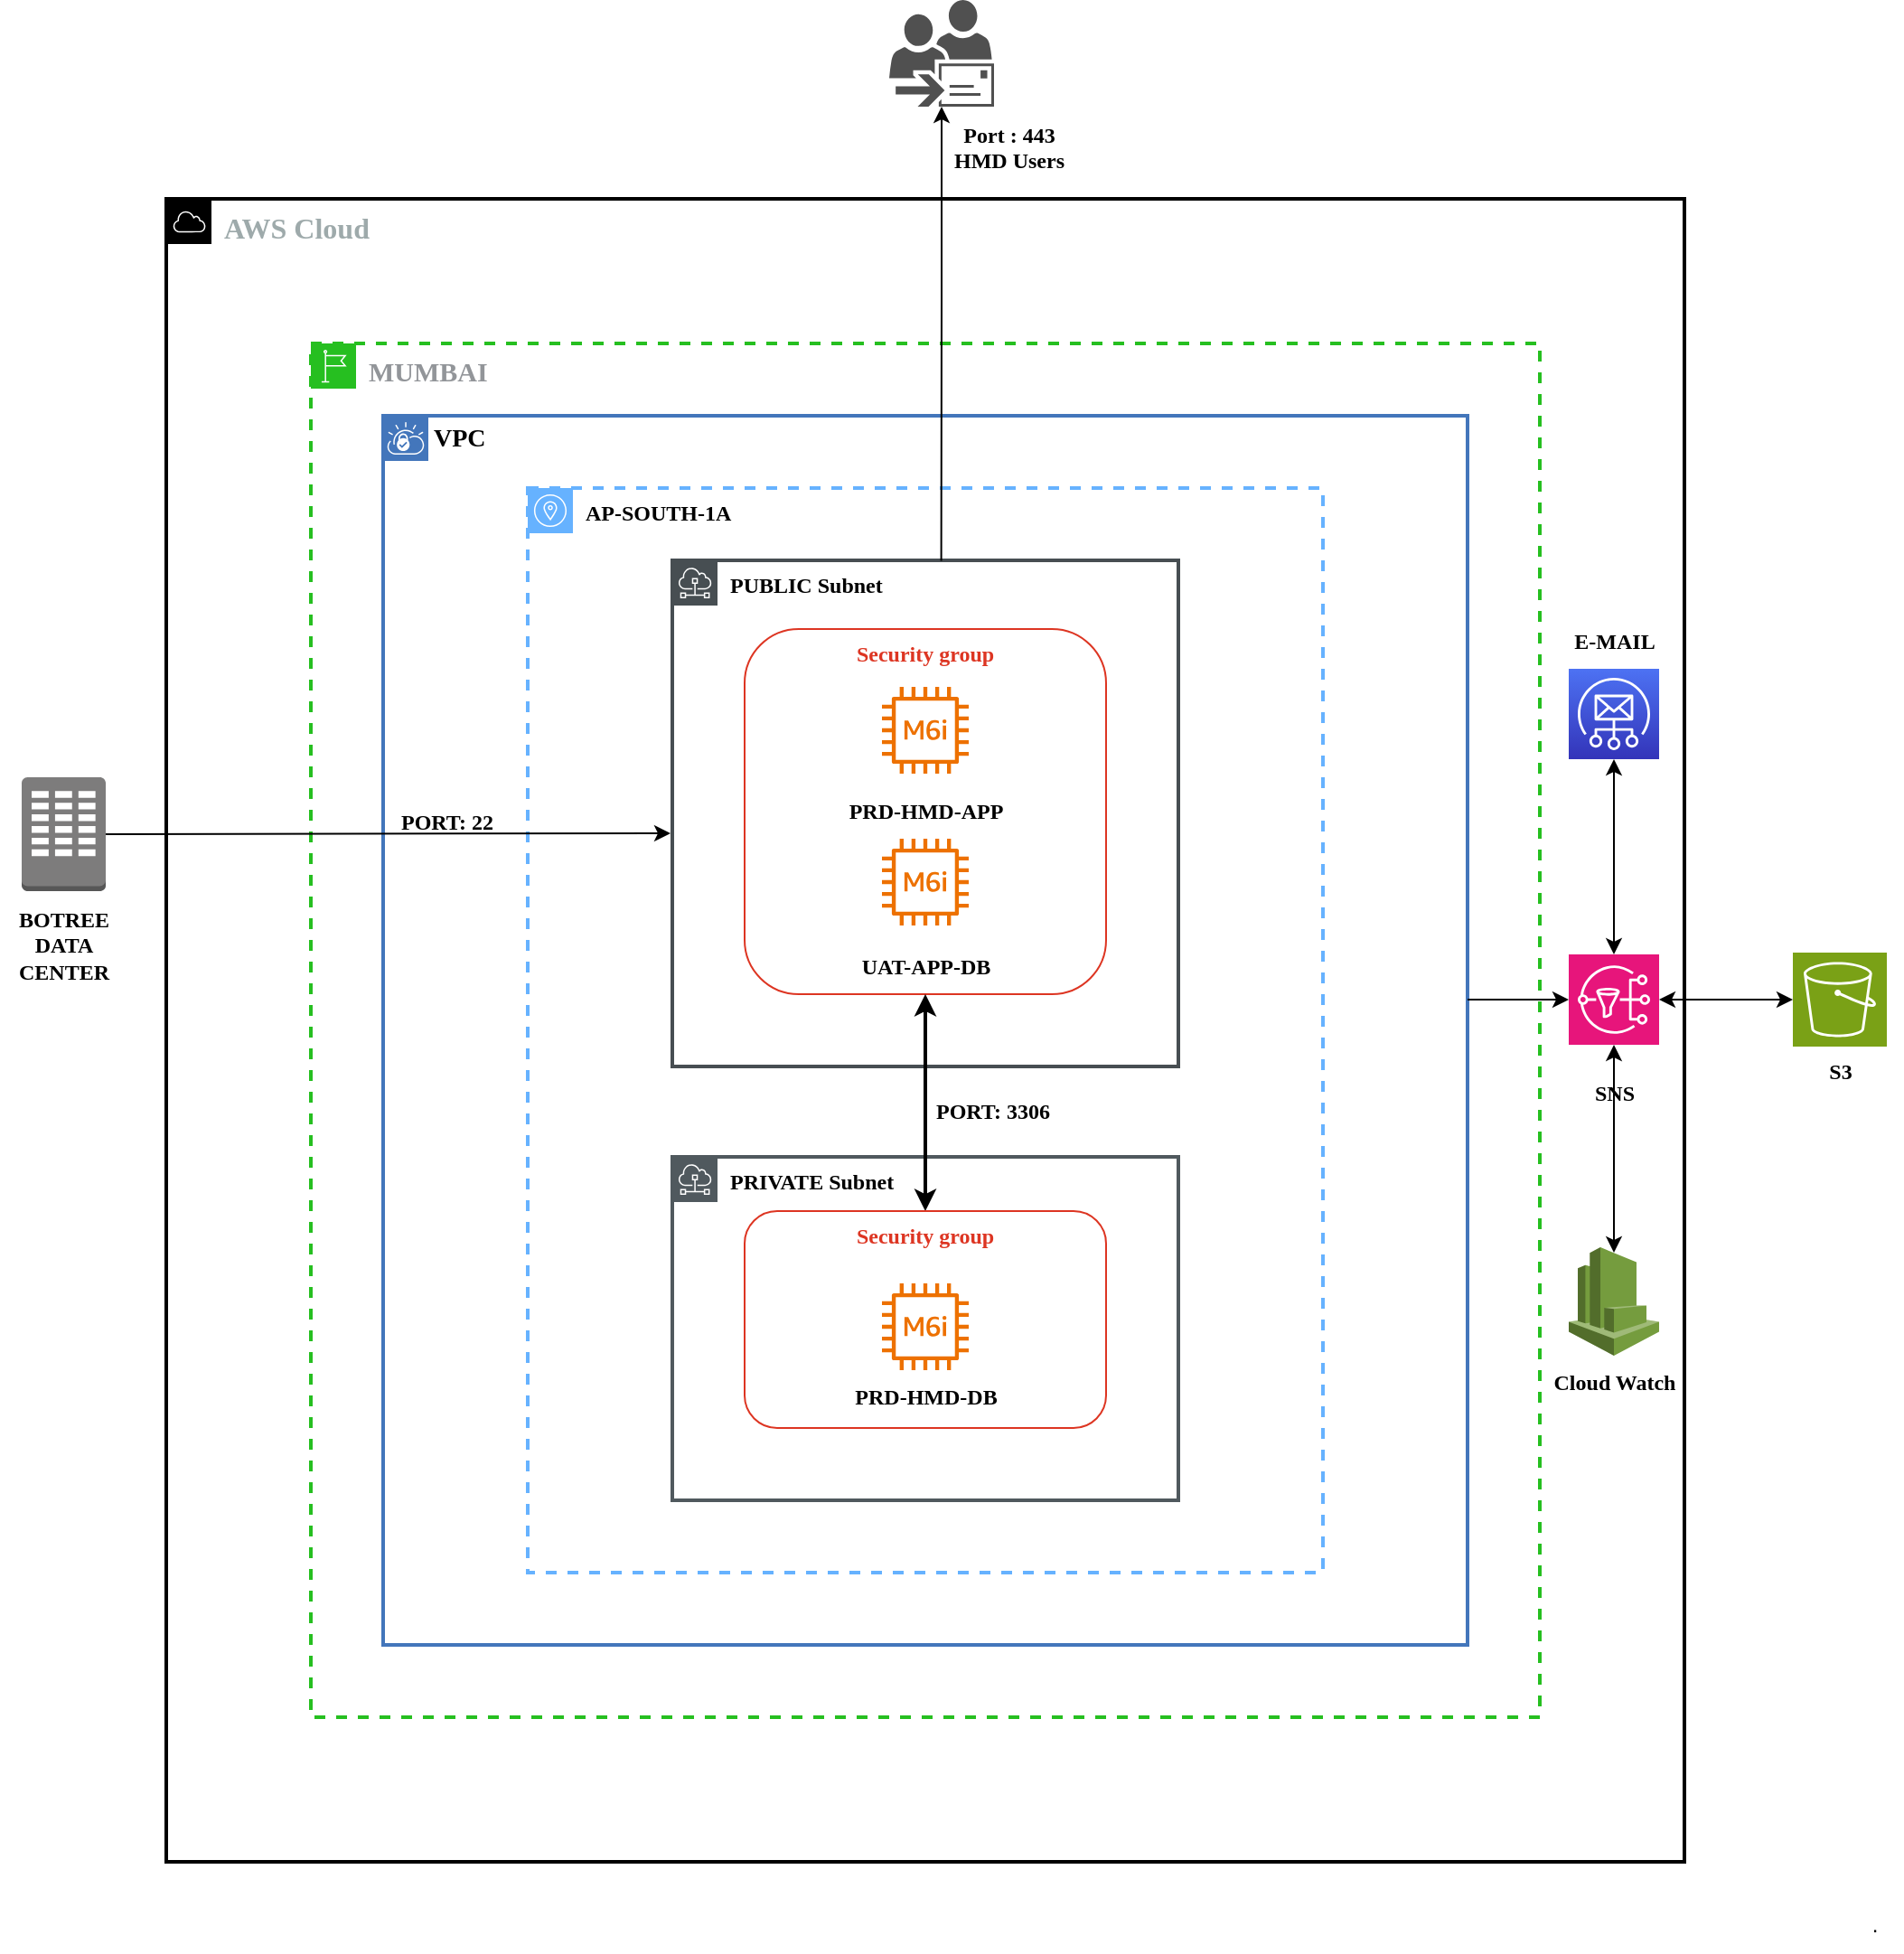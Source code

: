 <mxfile version="22.1.2" type="github">
  <diagram name="Page-1" id="QZaOCCa2CXClQdpz971x">
    <mxGraphModel dx="2204" dy="1802" grid="1" gridSize="10" guides="1" tooltips="1" connect="1" arrows="1" fold="1" page="1" pageScale="1" pageWidth="850" pageHeight="1100" math="0" shadow="0">
      <root>
        <mxCell id="0" />
        <mxCell id="1" parent="0" />
        <mxCell id="zWq0DZ0RbpLFLj6K2Atk-1" value="&lt;font face=&quot;Times New Roman&quot; color=&quot;#9eaaab&quot; style=&quot;font-size: 16px;&quot;&gt;&lt;b&gt;AWS Cloud&lt;/b&gt;&lt;/font&gt;" style="sketch=0;outlineConnect=0;gradientColor=none;html=1;whiteSpace=wrap;fontSize=12;fontStyle=0;shape=mxgraph.aws4.group;grIcon=mxgraph.aws4.group_aws_cloud;strokeColor=#000000;fillColor=none;verticalAlign=top;align=left;spacingLeft=30;fontColor=#AAB7B8;dashed=0;strokeWidth=2;" parent="1" vertex="1">
          <mxGeometry x="40" width="840" height="920" as="geometry" />
        </mxCell>
        <mxCell id="zWq0DZ0RbpLFLj6K2Atk-2" value="&lt;font face=&quot;Times New Roman&quot; color=&quot;#929599&quot;&gt;&lt;span style=&quot;font-size: 15px;&quot;&gt;&lt;b&gt;MUMBAI&lt;/b&gt;&lt;/span&gt;&lt;/font&gt;" style="sketch=0;outlineConnect=0;gradientColor=none;html=1;whiteSpace=wrap;fontSize=12;fontStyle=0;shape=mxgraph.aws4.group;grIcon=mxgraph.aws4.group_region;strokeColor=#26BF20;fillColor=none;verticalAlign=top;align=left;spacingLeft=30;fontColor=#B6BABF;dashed=1;strokeWidth=2;" parent="1" vertex="1">
          <mxGeometry x="120" y="80" width="680" height="760" as="geometry" />
        </mxCell>
        <mxCell id="zWq0DZ0RbpLFLj6K2Atk-3" value="&lt;font face=&quot;Times New Roman&quot; style=&quot;font-size: 14px;&quot;&gt;&lt;b&gt;VPC&lt;/b&gt;&lt;/font&gt;" style="shape=mxgraph.ibm.box;prType=vpc;fontStyle=0;verticalAlign=top;align=left;spacingLeft=32;spacingTop=4;fillColor=none;rounded=0;whiteSpace=wrap;html=1;strokeColor=#4376BB;strokeWidth=2;dashed=0;container=1;spacing=-4;collapsible=0;expand=0;recursiveResize=0;" parent="1" vertex="1">
          <mxGeometry x="160" y="120" width="600" height="680" as="geometry" />
        </mxCell>
        <mxCell id="zWq0DZ0RbpLFLj6K2Atk-4" value="&lt;font face=&quot;Times New Roman&quot; color=&quot;#000000&quot;&gt;&lt;b&gt;AP-SOUTH-1A&lt;/b&gt;&lt;/font&gt;" style="sketch=0;outlineConnect=0;gradientColor=none;html=1;whiteSpace=wrap;fontSize=12;fontStyle=0;shape=mxgraph.aws4.group;grIcon=mxgraph.aws4.group_availability_zone;strokeColor=#66B2FF;fillColor=none;verticalAlign=top;align=left;spacingLeft=30;fontColor=#545B64;dashed=1;strokeWidth=2;perimeterSpacing=0;" parent="zWq0DZ0RbpLFLj6K2Atk-3" vertex="1">
          <mxGeometry x="80" y="40" width="440" height="600" as="geometry" />
        </mxCell>
        <mxCell id="zWq0DZ0RbpLFLj6K2Atk-5" value="&lt;b&gt;&lt;font face=&quot;Times New Roman&quot; color=&quot;#000000&quot;&gt;PUBLIC Subnet&lt;/font&gt;&lt;/b&gt;" style="outlineConnect=0;gradientColor=none;html=1;whiteSpace=wrap;fontSize=12;fontStyle=0;shape=mxgraph.aws4.group;grIcon=mxgraph.aws4.group_subnet;strokeColor=#474e52;fillColor=none;verticalAlign=top;align=left;spacingLeft=30;fontColor=#879196;dashed=0;strokeWidth=2;labelBackgroundColor=none;shadow=0;" parent="zWq0DZ0RbpLFLj6K2Atk-3" vertex="1">
          <mxGeometry x="160" y="80" width="280" height="280" as="geometry" />
        </mxCell>
        <mxCell id="zWq0DZ0RbpLFLj6K2Atk-7" value="&lt;font face=&quot;Times New Roman&quot;&gt;&lt;b&gt;Security group&lt;/b&gt;&lt;/font&gt;" style="fillColor=none;strokeColor=#DD3522;verticalAlign=top;fontStyle=0;fontColor=#DD3522;whiteSpace=wrap;html=1;rounded=1;" parent="zWq0DZ0RbpLFLj6K2Atk-3" vertex="1">
          <mxGeometry x="200" y="118" width="200" height="202" as="geometry" />
        </mxCell>
        <mxCell id="zWq0DZ0RbpLFLj6K2Atk-32" value="&lt;font face=&quot;Times New Roman&quot; color=&quot;#000000&quot;&gt;&lt;b&gt;PRIVATE Subnet&lt;/b&gt;&lt;/font&gt;" style="outlineConnect=0;gradientColor=none;html=1;whiteSpace=wrap;fontSize=12;fontStyle=0;shape=mxgraph.aws4.group;grIcon=mxgraph.aws4.group_subnet;strokeColor=#50595e;fillColor=none;verticalAlign=top;align=left;spacingLeft=30;fontColor=#879196;dashed=0;strokeWidth=2;" parent="zWq0DZ0RbpLFLj6K2Atk-3" vertex="1">
          <mxGeometry x="160" y="410" width="280" height="190" as="geometry" />
        </mxCell>
        <mxCell id="zWq0DZ0RbpLFLj6K2Atk-8" value="" style="sketch=0;outlineConnect=0;fontColor=#232F3E;gradientColor=none;fillColor=#ED7100;strokeColor=none;dashed=0;verticalLabelPosition=bottom;verticalAlign=top;align=center;html=1;fontSize=12;fontStyle=0;aspect=fixed;pointerEvents=1;shape=mxgraph.aws4.ec2_m6i_instance;" parent="zWq0DZ0RbpLFLj6K2Atk-3" vertex="1">
          <mxGeometry x="276" y="150" width="48" height="48" as="geometry" />
        </mxCell>
        <mxCell id="zWq0DZ0RbpLFLj6K2Atk-10" value="" style="sketch=0;outlineConnect=0;fontColor=#232F3E;gradientColor=none;fillColor=#ED7100;strokeColor=none;dashed=0;verticalLabelPosition=bottom;verticalAlign=top;align=center;html=1;fontSize=12;fontStyle=0;aspect=fixed;pointerEvents=1;shape=mxgraph.aws4.ec2_m6i_instance;" parent="zWq0DZ0RbpLFLj6K2Atk-3" vertex="1">
          <mxGeometry x="276" y="234" width="48" height="48" as="geometry" />
        </mxCell>
        <mxCell id="zWq0DZ0RbpLFLj6K2Atk-34" style="edgeStyle=orthogonalEdgeStyle;rounded=0;orthogonalLoop=1;jettySize=auto;html=1;exitX=0.5;exitY=0;exitDx=0;exitDy=0;startArrow=classic;startFill=1;strokeWidth=2;" parent="zWq0DZ0RbpLFLj6K2Atk-3" source="zWq0DZ0RbpLFLj6K2Atk-33" target="zWq0DZ0RbpLFLj6K2Atk-14" edge="1">
          <mxGeometry relative="1" as="geometry" />
        </mxCell>
        <mxCell id="zWq0DZ0RbpLFLj6K2Atk-33" value="&lt;font face=&quot;Times New Roman&quot;&gt;&lt;b&gt;Security group&lt;/b&gt;&lt;/font&gt;" style="fillColor=none;strokeColor=#DD3522;verticalAlign=top;fontStyle=0;fontColor=#DD3522;whiteSpace=wrap;html=1;rounded=1;" parent="zWq0DZ0RbpLFLj6K2Atk-3" vertex="1">
          <mxGeometry x="200" y="440" width="200" height="120" as="geometry" />
        </mxCell>
        <mxCell id="zWq0DZ0RbpLFLj6K2Atk-9" value="" style="sketch=0;outlineConnect=0;fontColor=#232F3E;gradientColor=none;fillColor=#ED7100;strokeColor=none;dashed=0;verticalLabelPosition=bottom;verticalAlign=top;align=center;html=1;fontSize=12;fontStyle=0;aspect=fixed;pointerEvents=1;shape=mxgraph.aws4.ec2_m6i_instance;" parent="zWq0DZ0RbpLFLj6K2Atk-3" vertex="1">
          <mxGeometry x="276" y="480" width="48" height="48" as="geometry" />
        </mxCell>
        <mxCell id="zWq0DZ0RbpLFLj6K2Atk-15" value="&lt;font face=&quot;Times New Roman&quot;&gt;&lt;b&gt;PRD-HMD-DB&lt;/b&gt;&lt;/font&gt;" style="text;html=1;align=center;verticalAlign=middle;resizable=0;points=[];autosize=1;strokeColor=none;fillColor=none;" parent="zWq0DZ0RbpLFLj6K2Atk-3" vertex="1">
          <mxGeometry x="250" y="528" width="100" height="30" as="geometry" />
        </mxCell>
        <mxCell id="zWq0DZ0RbpLFLj6K2Atk-13" value="&lt;font face=&quot;Times New Roman&quot;&gt;&lt;b&gt;PRD-HMD-APP&lt;/b&gt;&lt;/font&gt;" style="text;html=1;align=center;verticalAlign=middle;resizable=0;points=[];autosize=1;strokeColor=none;fillColor=none;" parent="zWq0DZ0RbpLFLj6K2Atk-3" vertex="1">
          <mxGeometry x="245" y="204" width="110" height="30" as="geometry" />
        </mxCell>
        <mxCell id="zWq0DZ0RbpLFLj6K2Atk-14" value="&lt;font face=&quot;Times New Roman&quot;&gt;&lt;b&gt;UAT-APP-DB&lt;/b&gt;&lt;/font&gt;" style="text;html=1;align=center;verticalAlign=middle;resizable=0;points=[];autosize=1;strokeColor=none;fillColor=none;" parent="zWq0DZ0RbpLFLj6K2Atk-3" vertex="1">
          <mxGeometry x="255" y="290" width="90" height="30" as="geometry" />
        </mxCell>
        <mxCell id="zWq0DZ0RbpLFLj6K2Atk-35" value="&lt;font face=&quot;Times New Roman&quot;&gt;&lt;b&gt;PORT: 3306&lt;/b&gt;&lt;/font&gt;" style="text;html=1;align=center;verticalAlign=middle;resizable=0;points=[];autosize=1;strokeColor=none;fillColor=none;" parent="zWq0DZ0RbpLFLj6K2Atk-3" vertex="1">
          <mxGeometry x="292" y="370" width="90" height="30" as="geometry" />
        </mxCell>
        <mxCell id="zWq0DZ0RbpLFLj6K2Atk-39" value="&lt;font face=&quot;Times New Roman&quot;&gt;&lt;b&gt;PORT: 22&lt;/b&gt;&lt;/font&gt;" style="text;html=1;align=center;verticalAlign=middle;resizable=0;points=[];autosize=1;strokeColor=none;fillColor=none;" parent="zWq0DZ0RbpLFLj6K2Atk-3" vertex="1">
          <mxGeometry y="210" width="70" height="30" as="geometry" />
        </mxCell>
        <mxCell id="zWq0DZ0RbpLFLj6K2Atk-36" value="" style="outlineConnect=0;dashed=0;verticalLabelPosition=bottom;verticalAlign=top;align=center;html=1;shape=mxgraph.aws3.corporate_data_center;fillColor=#7D7C7C;gradientColor=none;" parent="1" vertex="1">
          <mxGeometry x="-40" y="320" width="46.5" height="63" as="geometry" />
        </mxCell>
        <mxCell id="zWq0DZ0RbpLFLj6K2Atk-37" style="edgeStyle=orthogonalEdgeStyle;rounded=0;orthogonalLoop=1;jettySize=auto;html=1;exitX=1;exitY=0.5;exitDx=0;exitDy=0;exitPerimeter=0;" parent="1" source="zWq0DZ0RbpLFLj6K2Atk-36" edge="1">
          <mxGeometry relative="1" as="geometry">
            <mxPoint x="45.5" y="350.471" as="sourcePoint" />
            <mxPoint x="319" y="351" as="targetPoint" />
          </mxGeometry>
        </mxCell>
        <mxCell id="zWq0DZ0RbpLFLj6K2Atk-38" value="&lt;font face=&quot;Times New Roman&quot;&gt;&lt;b&gt;BOTREE&lt;br&gt;DATA&lt;br&gt;CENTER&lt;br&gt;&lt;/b&gt;&lt;/font&gt;" style="text;html=1;align=center;verticalAlign=middle;resizable=0;points=[];autosize=1;strokeColor=none;fillColor=none;" parent="1" vertex="1">
          <mxGeometry x="-51.75" y="383" width="70" height="60" as="geometry" />
        </mxCell>
        <mxCell id="zWq0DZ0RbpLFLj6K2Atk-42" value="" style="sketch=0;pointerEvents=1;shadow=0;dashed=0;html=1;strokeColor=none;fillColor=#505050;labelPosition=center;verticalLabelPosition=bottom;verticalAlign=top;outlineConnect=0;align=center;shape=mxgraph.office.communications.dynamic_distribution_group;" parent="1" vertex="1">
          <mxGeometry x="440" y="-110" width="58" height="59" as="geometry" />
        </mxCell>
        <mxCell id="zWq0DZ0RbpLFLj6K2Atk-43" style="edgeStyle=orthogonalEdgeStyle;rounded=0;orthogonalLoop=1;jettySize=auto;html=1;entryX=0.52;entryY=0.067;entryDx=0;entryDy=0;entryPerimeter=0;startArrow=classic;startFill=1;endArrow=none;endFill=0;" parent="1" source="zWq0DZ0RbpLFLj6K2Atk-42" target="zWq0DZ0RbpLFLj6K2Atk-4" edge="1">
          <mxGeometry relative="1" as="geometry" />
        </mxCell>
        <mxCell id="zWq0DZ0RbpLFLj6K2Atk-44" value="&lt;font face=&quot;Times New Roman&quot;&gt;&lt;b&gt;Port : 443&lt;br&gt;HMD Users&lt;br&gt;&lt;br&gt;&lt;/b&gt;&lt;/font&gt;" style="text;html=1;align=center;verticalAlign=middle;resizable=0;points=[];autosize=1;strokeColor=none;fillColor=none;strokeWidth=2;" parent="1" vertex="1">
          <mxGeometry x="466" y="-51" width="80" height="60" as="geometry" />
        </mxCell>
        <mxCell id="zWq0DZ0RbpLFLj6K2Atk-45" value="" style="outlineConnect=0;dashed=0;verticalLabelPosition=bottom;verticalAlign=top;align=center;html=1;shape=mxgraph.aws3.cloudwatch;fillColor=#759C3E;gradientColor=none;" parent="1" vertex="1">
          <mxGeometry x="816" y="580" width="50" height="60" as="geometry" />
        </mxCell>
        <mxCell id="zWq0DZ0RbpLFLj6K2Atk-46" value="" style="sketch=0;points=[[0,0,0],[0.25,0,0],[0.5,0,0],[0.75,0,0],[1,0,0],[0,1,0],[0.25,1,0],[0.5,1,0],[0.75,1,0],[1,1,0],[0,0.25,0],[0,0.5,0],[0,0.75,0],[1,0.25,0],[1,0.5,0],[1,0.75,0]];outlineConnect=0;fontColor=#232F3E;gradientColor=#4D72F3;gradientDirection=north;fillColor=#3334B9;strokeColor=#ffffff;dashed=0;verticalLabelPosition=bottom;verticalAlign=top;align=center;html=1;fontSize=12;fontStyle=0;aspect=fixed;shape=mxgraph.aws4.resourceIcon;resIcon=mxgraph.aws4.simple_email_service;" parent="1" vertex="1">
          <mxGeometry x="816" y="260" width="50" height="50" as="geometry" />
        </mxCell>
        <mxCell id="zWq0DZ0RbpLFLj6K2Atk-49" value="" style="sketch=0;points=[[0,0,0],[0.25,0,0],[0.5,0,0],[0.75,0,0],[1,0,0],[0,1,0],[0.25,1,0],[0.5,1,0],[0.75,1,0],[1,1,0],[0,0.25,0],[0,0.5,0],[0,0.75,0],[1,0.25,0],[1,0.5,0],[1,0.75,0]];outlineConnect=0;fontColor=#232F3E;fillColor=#E7157B;strokeColor=#ffffff;dashed=0;verticalLabelPosition=bottom;verticalAlign=top;align=center;html=1;fontSize=12;fontStyle=0;aspect=fixed;shape=mxgraph.aws4.resourceIcon;resIcon=mxgraph.aws4.sns;" parent="1" vertex="1">
          <mxGeometry x="816" y="418" width="50" height="50" as="geometry" />
        </mxCell>
        <mxCell id="zWq0DZ0RbpLFLj6K2Atk-50" value="" style="sketch=0;points=[[0,0,0],[0.25,0,0],[0.5,0,0],[0.75,0,0],[1,0,0],[0,1,0],[0.25,1,0],[0.5,1,0],[0.75,1,0],[1,1,0],[0,0.25,0],[0,0.5,0],[0,0.75,0],[1,0.25,0],[1,0.5,0],[1,0.75,0]];outlineConnect=0;fontColor=#232F3E;fillColor=#7AA116;strokeColor=#ffffff;dashed=0;verticalLabelPosition=bottom;verticalAlign=top;align=center;html=1;fontSize=12;fontStyle=0;aspect=fixed;shape=mxgraph.aws4.resourceIcon;resIcon=mxgraph.aws4.s3;" parent="1" vertex="1">
          <mxGeometry x="940" y="417" width="52" height="52" as="geometry" />
        </mxCell>
        <mxCell id="zWq0DZ0RbpLFLj6K2Atk-52" value="&lt;font face=&quot;Times New Roman&quot;&gt;&lt;b&gt;E-MAIL&lt;/b&gt;&lt;/font&gt;" style="text;html=1;align=center;verticalAlign=middle;resizable=0;points=[];autosize=1;strokeColor=none;fillColor=none;" parent="1" vertex="1">
          <mxGeometry x="806" y="230" width="70" height="30" as="geometry" />
        </mxCell>
        <mxCell id="zWq0DZ0RbpLFLj6K2Atk-53" value="&lt;font face=&quot;Times New Roman&quot;&gt;&lt;b&gt;S3&lt;/b&gt;&lt;/font&gt;" style="text;html=1;align=center;verticalAlign=middle;resizable=0;points=[];autosize=1;strokeColor=none;fillColor=none;" parent="1" vertex="1">
          <mxGeometry x="946" y="468" width="40" height="30" as="geometry" />
        </mxCell>
        <mxCell id="zWq0DZ0RbpLFLj6K2Atk-54" value="&lt;font face=&quot;Times New Roman&quot;&gt;&lt;b&gt;Cloud Watch&lt;/b&gt;&lt;/font&gt;" style="text;html=1;align=center;verticalAlign=middle;resizable=0;points=[];autosize=1;strokeColor=none;fillColor=none;" parent="1" vertex="1">
          <mxGeometry x="796" y="640" width="90" height="30" as="geometry" />
        </mxCell>
        <mxCell id="zWq0DZ0RbpLFLj6K2Atk-55" value="&lt;font face=&quot;Times New Roman&quot;&gt;&lt;b&gt;SNS&lt;/b&gt;&lt;/font&gt;" style="text;html=1;align=center;verticalAlign=middle;resizable=0;points=[];autosize=1;strokeColor=none;fillColor=none;" parent="1" vertex="1">
          <mxGeometry x="816" y="480" width="50" height="30" as="geometry" />
        </mxCell>
        <mxCell id="zWq0DZ0RbpLFLj6K2Atk-59" style="edgeStyle=orthogonalEdgeStyle;rounded=0;orthogonalLoop=1;jettySize=auto;html=1;exitX=0.5;exitY=1;exitDx=0;exitDy=0;exitPerimeter=0;entryX=0.5;entryY=0;entryDx=0;entryDy=0;entryPerimeter=0;startArrow=classic;startFill=1;" parent="1" source="zWq0DZ0RbpLFLj6K2Atk-46" target="zWq0DZ0RbpLFLj6K2Atk-49" edge="1">
          <mxGeometry relative="1" as="geometry" />
        </mxCell>
        <mxCell id="zWq0DZ0RbpLFLj6K2Atk-60" style="edgeStyle=orthogonalEdgeStyle;rounded=0;orthogonalLoop=1;jettySize=auto;html=1;exitX=0.5;exitY=1;exitDx=0;exitDy=0;exitPerimeter=0;entryX=0.5;entryY=0.05;entryDx=0;entryDy=0;entryPerimeter=0;startArrow=classic;startFill=1;" parent="1" source="zWq0DZ0RbpLFLj6K2Atk-49" target="zWq0DZ0RbpLFLj6K2Atk-45" edge="1">
          <mxGeometry relative="1" as="geometry" />
        </mxCell>
        <mxCell id="zWq0DZ0RbpLFLj6K2Atk-61" style="edgeStyle=orthogonalEdgeStyle;rounded=0;orthogonalLoop=1;jettySize=auto;html=1;exitX=1;exitY=0.5;exitDx=0;exitDy=0;exitPerimeter=0;entryX=0;entryY=0.5;entryDx=0;entryDy=0;entryPerimeter=0;startArrow=classic;startFill=1;" parent="1" source="zWq0DZ0RbpLFLj6K2Atk-49" target="zWq0DZ0RbpLFLj6K2Atk-50" edge="1">
          <mxGeometry relative="1" as="geometry" />
        </mxCell>
        <mxCell id="zWq0DZ0RbpLFLj6K2Atk-62" style="edgeStyle=orthogonalEdgeStyle;rounded=0;orthogonalLoop=1;jettySize=auto;html=1;exitX=0;exitY=0.5;exitDx=0;exitDy=0;exitPerimeter=0;entryX=1;entryY=0.475;entryDx=0;entryDy=0;entryPerimeter=0;startArrow=classic;startFill=1;endArrow=none;endFill=0;" parent="1" source="zWq0DZ0RbpLFLj6K2Atk-49" target="zWq0DZ0RbpLFLj6K2Atk-3" edge="1">
          <mxGeometry relative="1" as="geometry" />
        </mxCell>
        <mxCell id="zWq0DZ0RbpLFLj6K2Atk-63" value=".&lt;br&gt;" style="text;html=1;align=center;verticalAlign=middle;resizable=0;points=[];autosize=1;strokeColor=none;fillColor=none;strokeWidth=0;" parent="1" vertex="1">
          <mxGeometry x="970" y="940" width="30" height="30" as="geometry" />
        </mxCell>
      </root>
    </mxGraphModel>
  </diagram>
</mxfile>
